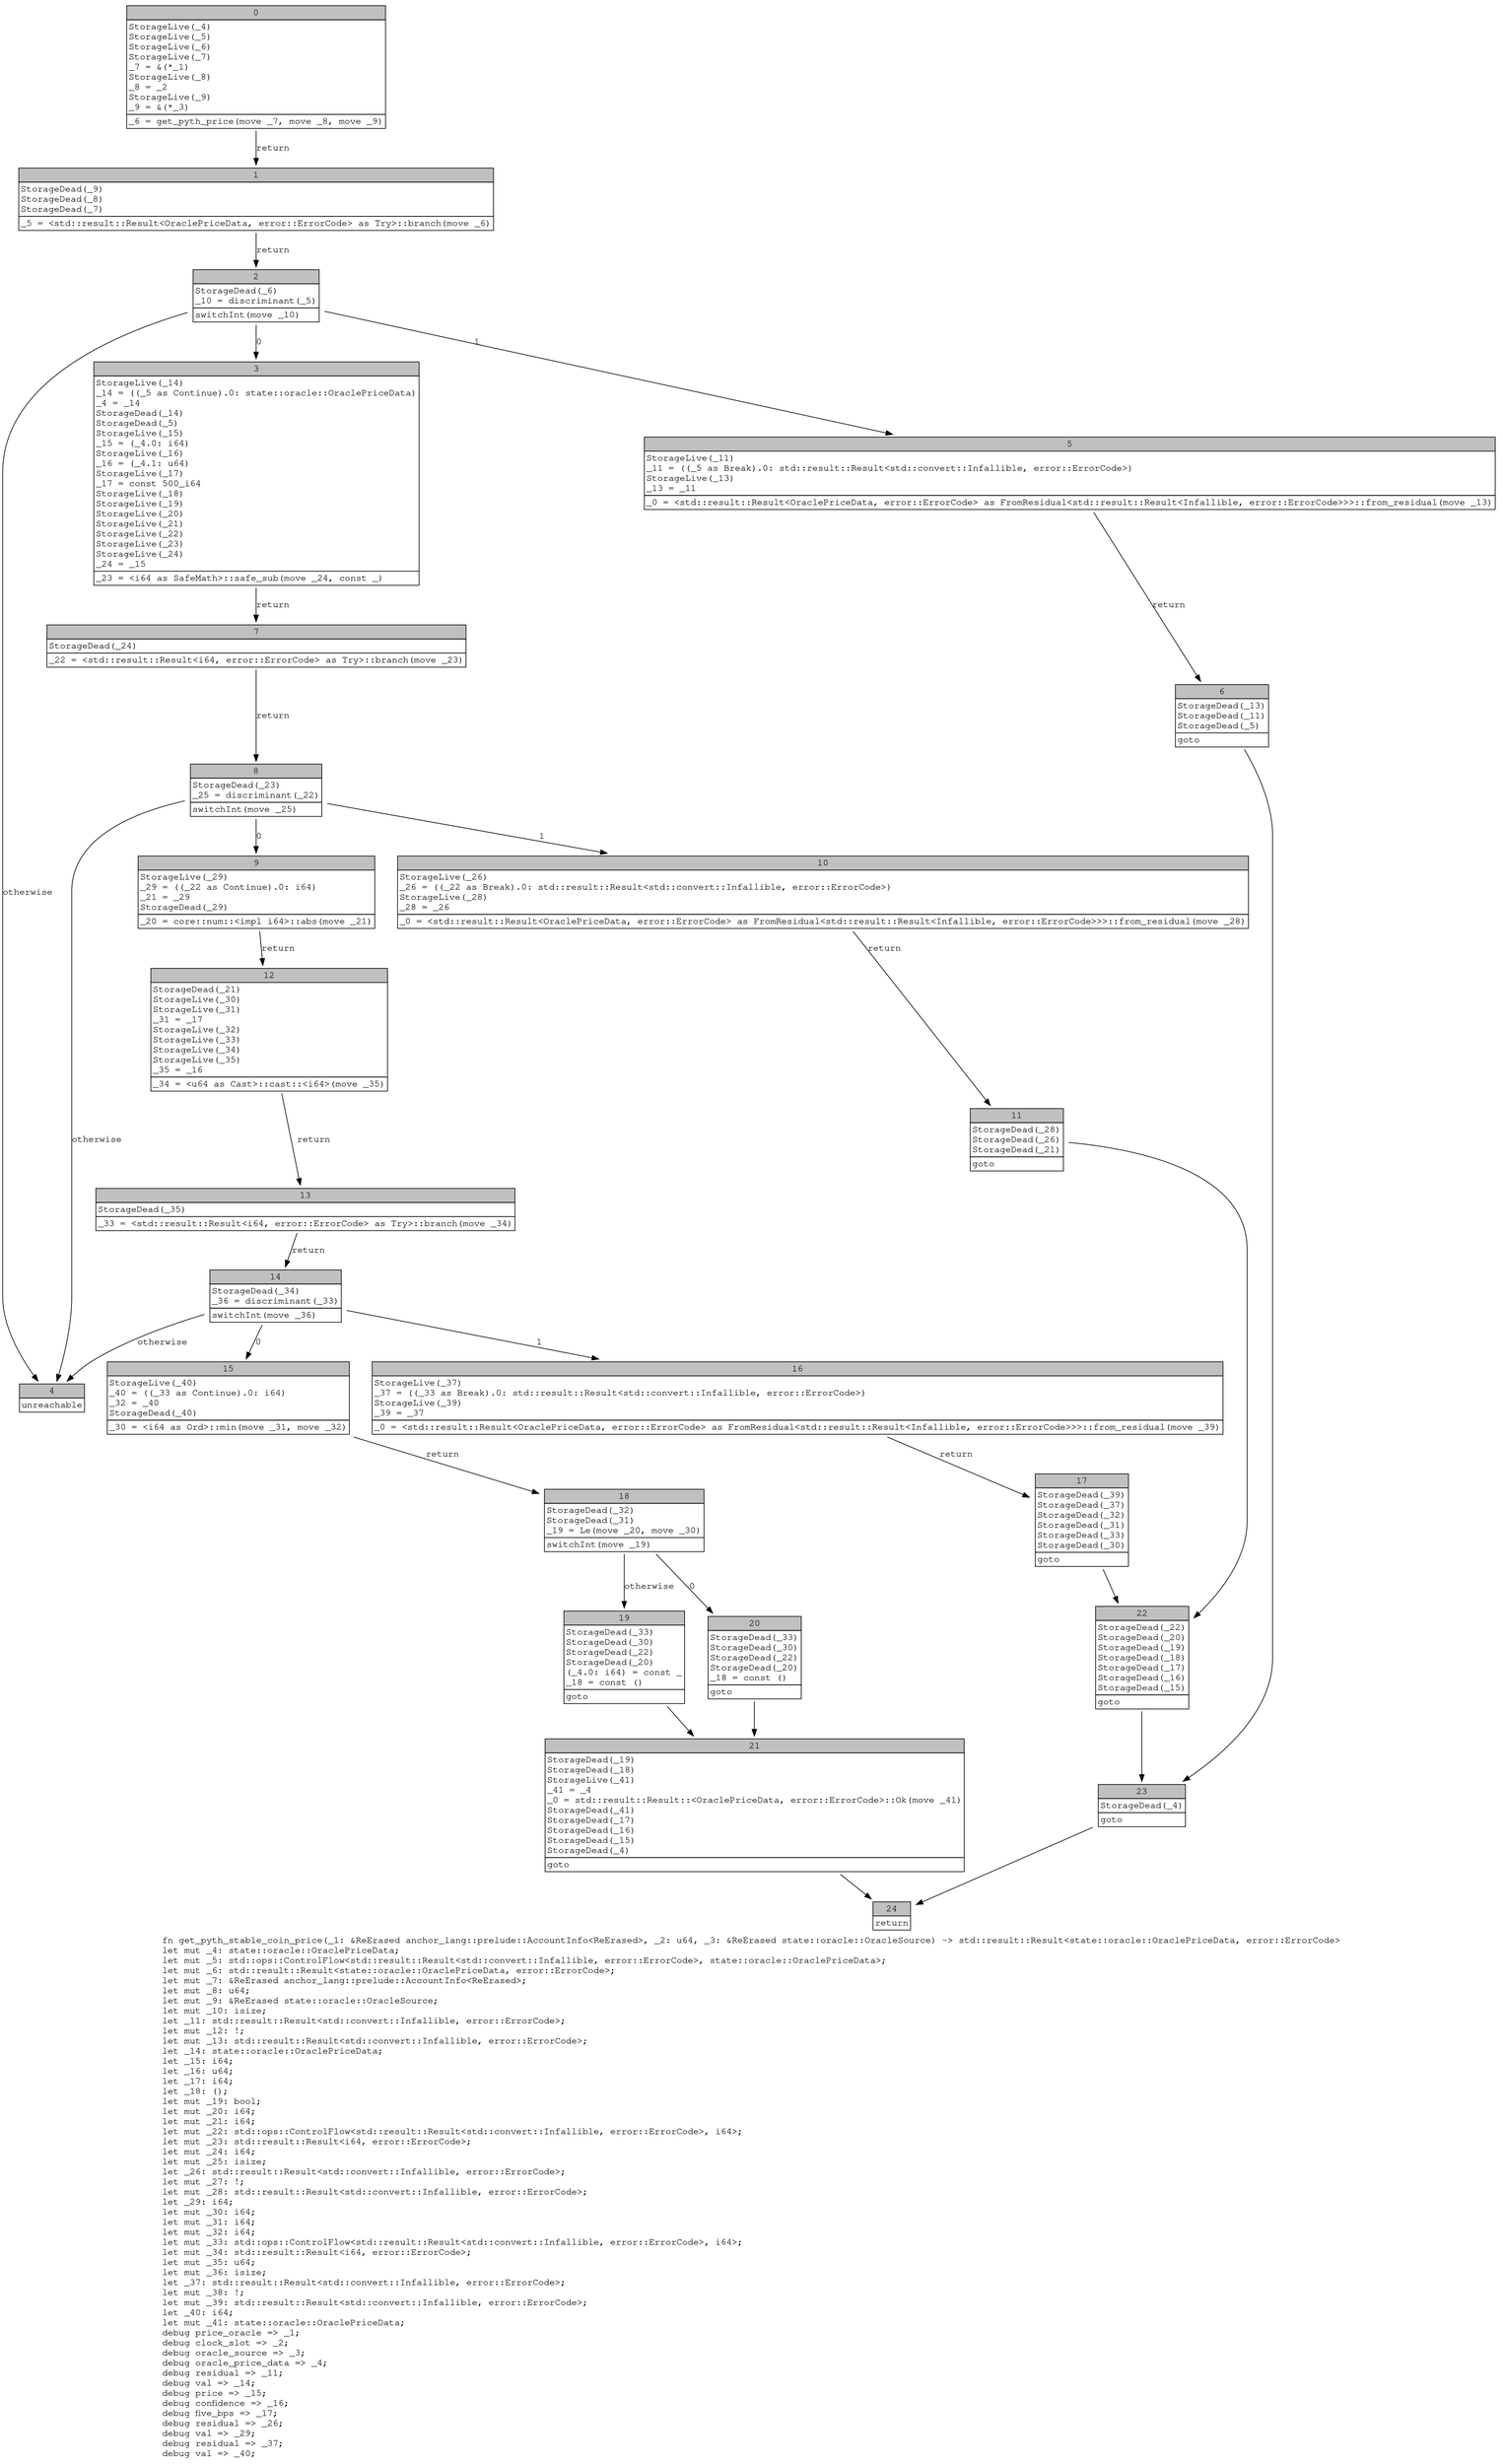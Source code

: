digraph Mir_0_3525 {
    graph [fontname="Courier, monospace"];
    node [fontname="Courier, monospace"];
    edge [fontname="Courier, monospace"];
    label=<fn get_pyth_stable_coin_price(_1: &amp;ReErased anchor_lang::prelude::AccountInfo&lt;ReErased&gt;, _2: u64, _3: &amp;ReErased state::oracle::OracleSource) -&gt; std::result::Result&lt;state::oracle::OraclePriceData, error::ErrorCode&gt;<br align="left"/>let mut _4: state::oracle::OraclePriceData;<br align="left"/>let mut _5: std::ops::ControlFlow&lt;std::result::Result&lt;std::convert::Infallible, error::ErrorCode&gt;, state::oracle::OraclePriceData&gt;;<br align="left"/>let mut _6: std::result::Result&lt;state::oracle::OraclePriceData, error::ErrorCode&gt;;<br align="left"/>let mut _7: &amp;ReErased anchor_lang::prelude::AccountInfo&lt;ReErased&gt;;<br align="left"/>let mut _8: u64;<br align="left"/>let mut _9: &amp;ReErased state::oracle::OracleSource;<br align="left"/>let mut _10: isize;<br align="left"/>let _11: std::result::Result&lt;std::convert::Infallible, error::ErrorCode&gt;;<br align="left"/>let mut _12: !;<br align="left"/>let mut _13: std::result::Result&lt;std::convert::Infallible, error::ErrorCode&gt;;<br align="left"/>let _14: state::oracle::OraclePriceData;<br align="left"/>let _15: i64;<br align="left"/>let _16: u64;<br align="left"/>let _17: i64;<br align="left"/>let _18: ();<br align="left"/>let mut _19: bool;<br align="left"/>let mut _20: i64;<br align="left"/>let mut _21: i64;<br align="left"/>let mut _22: std::ops::ControlFlow&lt;std::result::Result&lt;std::convert::Infallible, error::ErrorCode&gt;, i64&gt;;<br align="left"/>let mut _23: std::result::Result&lt;i64, error::ErrorCode&gt;;<br align="left"/>let mut _24: i64;<br align="left"/>let mut _25: isize;<br align="left"/>let _26: std::result::Result&lt;std::convert::Infallible, error::ErrorCode&gt;;<br align="left"/>let mut _27: !;<br align="left"/>let mut _28: std::result::Result&lt;std::convert::Infallible, error::ErrorCode&gt;;<br align="left"/>let _29: i64;<br align="left"/>let mut _30: i64;<br align="left"/>let mut _31: i64;<br align="left"/>let mut _32: i64;<br align="left"/>let mut _33: std::ops::ControlFlow&lt;std::result::Result&lt;std::convert::Infallible, error::ErrorCode&gt;, i64&gt;;<br align="left"/>let mut _34: std::result::Result&lt;i64, error::ErrorCode&gt;;<br align="left"/>let mut _35: u64;<br align="left"/>let mut _36: isize;<br align="left"/>let _37: std::result::Result&lt;std::convert::Infallible, error::ErrorCode&gt;;<br align="left"/>let mut _38: !;<br align="left"/>let mut _39: std::result::Result&lt;std::convert::Infallible, error::ErrorCode&gt;;<br align="left"/>let _40: i64;<br align="left"/>let mut _41: state::oracle::OraclePriceData;<br align="left"/>debug price_oracle =&gt; _1;<br align="left"/>debug clock_slot =&gt; _2;<br align="left"/>debug oracle_source =&gt; _3;<br align="left"/>debug oracle_price_data =&gt; _4;<br align="left"/>debug residual =&gt; _11;<br align="left"/>debug val =&gt; _14;<br align="left"/>debug price =&gt; _15;<br align="left"/>debug confidence =&gt; _16;<br align="left"/>debug five_bps =&gt; _17;<br align="left"/>debug residual =&gt; _26;<br align="left"/>debug val =&gt; _29;<br align="left"/>debug residual =&gt; _37;<br align="left"/>debug val =&gt; _40;<br align="left"/>>;
    bb0__0_3525 [shape="none", label=<<table border="0" cellborder="1" cellspacing="0"><tr><td bgcolor="gray" align="center" colspan="1">0</td></tr><tr><td align="left" balign="left">StorageLive(_4)<br/>StorageLive(_5)<br/>StorageLive(_6)<br/>StorageLive(_7)<br/>_7 = &amp;(*_1)<br/>StorageLive(_8)<br/>_8 = _2<br/>StorageLive(_9)<br/>_9 = &amp;(*_3)<br/></td></tr><tr><td align="left">_6 = get_pyth_price(move _7, move _8, move _9)</td></tr></table>>];
    bb1__0_3525 [shape="none", label=<<table border="0" cellborder="1" cellspacing="0"><tr><td bgcolor="gray" align="center" colspan="1">1</td></tr><tr><td align="left" balign="left">StorageDead(_9)<br/>StorageDead(_8)<br/>StorageDead(_7)<br/></td></tr><tr><td align="left">_5 = &lt;std::result::Result&lt;OraclePriceData, error::ErrorCode&gt; as Try&gt;::branch(move _6)</td></tr></table>>];
    bb2__0_3525 [shape="none", label=<<table border="0" cellborder="1" cellspacing="0"><tr><td bgcolor="gray" align="center" colspan="1">2</td></tr><tr><td align="left" balign="left">StorageDead(_6)<br/>_10 = discriminant(_5)<br/></td></tr><tr><td align="left">switchInt(move _10)</td></tr></table>>];
    bb3__0_3525 [shape="none", label=<<table border="0" cellborder="1" cellspacing="0"><tr><td bgcolor="gray" align="center" colspan="1">3</td></tr><tr><td align="left" balign="left">StorageLive(_14)<br/>_14 = ((_5 as Continue).0: state::oracle::OraclePriceData)<br/>_4 = _14<br/>StorageDead(_14)<br/>StorageDead(_5)<br/>StorageLive(_15)<br/>_15 = (_4.0: i64)<br/>StorageLive(_16)<br/>_16 = (_4.1: u64)<br/>StorageLive(_17)<br/>_17 = const 500_i64<br/>StorageLive(_18)<br/>StorageLive(_19)<br/>StorageLive(_20)<br/>StorageLive(_21)<br/>StorageLive(_22)<br/>StorageLive(_23)<br/>StorageLive(_24)<br/>_24 = _15<br/></td></tr><tr><td align="left">_23 = &lt;i64 as SafeMath&gt;::safe_sub(move _24, const _)</td></tr></table>>];
    bb4__0_3525 [shape="none", label=<<table border="0" cellborder="1" cellspacing="0"><tr><td bgcolor="gray" align="center" colspan="1">4</td></tr><tr><td align="left">unreachable</td></tr></table>>];
    bb5__0_3525 [shape="none", label=<<table border="0" cellborder="1" cellspacing="0"><tr><td bgcolor="gray" align="center" colspan="1">5</td></tr><tr><td align="left" balign="left">StorageLive(_11)<br/>_11 = ((_5 as Break).0: std::result::Result&lt;std::convert::Infallible, error::ErrorCode&gt;)<br/>StorageLive(_13)<br/>_13 = _11<br/></td></tr><tr><td align="left">_0 = &lt;std::result::Result&lt;OraclePriceData, error::ErrorCode&gt; as FromResidual&lt;std::result::Result&lt;Infallible, error::ErrorCode&gt;&gt;&gt;::from_residual(move _13)</td></tr></table>>];
    bb6__0_3525 [shape="none", label=<<table border="0" cellborder="1" cellspacing="0"><tr><td bgcolor="gray" align="center" colspan="1">6</td></tr><tr><td align="left" balign="left">StorageDead(_13)<br/>StorageDead(_11)<br/>StorageDead(_5)<br/></td></tr><tr><td align="left">goto</td></tr></table>>];
    bb7__0_3525 [shape="none", label=<<table border="0" cellborder="1" cellspacing="0"><tr><td bgcolor="gray" align="center" colspan="1">7</td></tr><tr><td align="left" balign="left">StorageDead(_24)<br/></td></tr><tr><td align="left">_22 = &lt;std::result::Result&lt;i64, error::ErrorCode&gt; as Try&gt;::branch(move _23)</td></tr></table>>];
    bb8__0_3525 [shape="none", label=<<table border="0" cellborder="1" cellspacing="0"><tr><td bgcolor="gray" align="center" colspan="1">8</td></tr><tr><td align="left" balign="left">StorageDead(_23)<br/>_25 = discriminant(_22)<br/></td></tr><tr><td align="left">switchInt(move _25)</td></tr></table>>];
    bb9__0_3525 [shape="none", label=<<table border="0" cellborder="1" cellspacing="0"><tr><td bgcolor="gray" align="center" colspan="1">9</td></tr><tr><td align="left" balign="left">StorageLive(_29)<br/>_29 = ((_22 as Continue).0: i64)<br/>_21 = _29<br/>StorageDead(_29)<br/></td></tr><tr><td align="left">_20 = core::num::&lt;impl i64&gt;::abs(move _21)</td></tr></table>>];
    bb10__0_3525 [shape="none", label=<<table border="0" cellborder="1" cellspacing="0"><tr><td bgcolor="gray" align="center" colspan="1">10</td></tr><tr><td align="left" balign="left">StorageLive(_26)<br/>_26 = ((_22 as Break).0: std::result::Result&lt;std::convert::Infallible, error::ErrorCode&gt;)<br/>StorageLive(_28)<br/>_28 = _26<br/></td></tr><tr><td align="left">_0 = &lt;std::result::Result&lt;OraclePriceData, error::ErrorCode&gt; as FromResidual&lt;std::result::Result&lt;Infallible, error::ErrorCode&gt;&gt;&gt;::from_residual(move _28)</td></tr></table>>];
    bb11__0_3525 [shape="none", label=<<table border="0" cellborder="1" cellspacing="0"><tr><td bgcolor="gray" align="center" colspan="1">11</td></tr><tr><td align="left" balign="left">StorageDead(_28)<br/>StorageDead(_26)<br/>StorageDead(_21)<br/></td></tr><tr><td align="left">goto</td></tr></table>>];
    bb12__0_3525 [shape="none", label=<<table border="0" cellborder="1" cellspacing="0"><tr><td bgcolor="gray" align="center" colspan="1">12</td></tr><tr><td align="left" balign="left">StorageDead(_21)<br/>StorageLive(_30)<br/>StorageLive(_31)<br/>_31 = _17<br/>StorageLive(_32)<br/>StorageLive(_33)<br/>StorageLive(_34)<br/>StorageLive(_35)<br/>_35 = _16<br/></td></tr><tr><td align="left">_34 = &lt;u64 as Cast&gt;::cast::&lt;i64&gt;(move _35)</td></tr></table>>];
    bb13__0_3525 [shape="none", label=<<table border="0" cellborder="1" cellspacing="0"><tr><td bgcolor="gray" align="center" colspan="1">13</td></tr><tr><td align="left" balign="left">StorageDead(_35)<br/></td></tr><tr><td align="left">_33 = &lt;std::result::Result&lt;i64, error::ErrorCode&gt; as Try&gt;::branch(move _34)</td></tr></table>>];
    bb14__0_3525 [shape="none", label=<<table border="0" cellborder="1" cellspacing="0"><tr><td bgcolor="gray" align="center" colspan="1">14</td></tr><tr><td align="left" balign="left">StorageDead(_34)<br/>_36 = discriminant(_33)<br/></td></tr><tr><td align="left">switchInt(move _36)</td></tr></table>>];
    bb15__0_3525 [shape="none", label=<<table border="0" cellborder="1" cellspacing="0"><tr><td bgcolor="gray" align="center" colspan="1">15</td></tr><tr><td align="left" balign="left">StorageLive(_40)<br/>_40 = ((_33 as Continue).0: i64)<br/>_32 = _40<br/>StorageDead(_40)<br/></td></tr><tr><td align="left">_30 = &lt;i64 as Ord&gt;::min(move _31, move _32)</td></tr></table>>];
    bb16__0_3525 [shape="none", label=<<table border="0" cellborder="1" cellspacing="0"><tr><td bgcolor="gray" align="center" colspan="1">16</td></tr><tr><td align="left" balign="left">StorageLive(_37)<br/>_37 = ((_33 as Break).0: std::result::Result&lt;std::convert::Infallible, error::ErrorCode&gt;)<br/>StorageLive(_39)<br/>_39 = _37<br/></td></tr><tr><td align="left">_0 = &lt;std::result::Result&lt;OraclePriceData, error::ErrorCode&gt; as FromResidual&lt;std::result::Result&lt;Infallible, error::ErrorCode&gt;&gt;&gt;::from_residual(move _39)</td></tr></table>>];
    bb17__0_3525 [shape="none", label=<<table border="0" cellborder="1" cellspacing="0"><tr><td bgcolor="gray" align="center" colspan="1">17</td></tr><tr><td align="left" balign="left">StorageDead(_39)<br/>StorageDead(_37)<br/>StorageDead(_32)<br/>StorageDead(_31)<br/>StorageDead(_33)<br/>StorageDead(_30)<br/></td></tr><tr><td align="left">goto</td></tr></table>>];
    bb18__0_3525 [shape="none", label=<<table border="0" cellborder="1" cellspacing="0"><tr><td bgcolor="gray" align="center" colspan="1">18</td></tr><tr><td align="left" balign="left">StorageDead(_32)<br/>StorageDead(_31)<br/>_19 = Le(move _20, move _30)<br/></td></tr><tr><td align="left">switchInt(move _19)</td></tr></table>>];
    bb19__0_3525 [shape="none", label=<<table border="0" cellborder="1" cellspacing="0"><tr><td bgcolor="gray" align="center" colspan="1">19</td></tr><tr><td align="left" balign="left">StorageDead(_33)<br/>StorageDead(_30)<br/>StorageDead(_22)<br/>StorageDead(_20)<br/>(_4.0: i64) = const _<br/>_18 = const ()<br/></td></tr><tr><td align="left">goto</td></tr></table>>];
    bb20__0_3525 [shape="none", label=<<table border="0" cellborder="1" cellspacing="0"><tr><td bgcolor="gray" align="center" colspan="1">20</td></tr><tr><td align="left" balign="left">StorageDead(_33)<br/>StorageDead(_30)<br/>StorageDead(_22)<br/>StorageDead(_20)<br/>_18 = const ()<br/></td></tr><tr><td align="left">goto</td></tr></table>>];
    bb21__0_3525 [shape="none", label=<<table border="0" cellborder="1" cellspacing="0"><tr><td bgcolor="gray" align="center" colspan="1">21</td></tr><tr><td align="left" balign="left">StorageDead(_19)<br/>StorageDead(_18)<br/>StorageLive(_41)<br/>_41 = _4<br/>_0 = std::result::Result::&lt;OraclePriceData, error::ErrorCode&gt;::Ok(move _41)<br/>StorageDead(_41)<br/>StorageDead(_17)<br/>StorageDead(_16)<br/>StorageDead(_15)<br/>StorageDead(_4)<br/></td></tr><tr><td align="left">goto</td></tr></table>>];
    bb22__0_3525 [shape="none", label=<<table border="0" cellborder="1" cellspacing="0"><tr><td bgcolor="gray" align="center" colspan="1">22</td></tr><tr><td align="left" balign="left">StorageDead(_22)<br/>StorageDead(_20)<br/>StorageDead(_19)<br/>StorageDead(_18)<br/>StorageDead(_17)<br/>StorageDead(_16)<br/>StorageDead(_15)<br/></td></tr><tr><td align="left">goto</td></tr></table>>];
    bb23__0_3525 [shape="none", label=<<table border="0" cellborder="1" cellspacing="0"><tr><td bgcolor="gray" align="center" colspan="1">23</td></tr><tr><td align="left" balign="left">StorageDead(_4)<br/></td></tr><tr><td align="left">goto</td></tr></table>>];
    bb24__0_3525 [shape="none", label=<<table border="0" cellborder="1" cellspacing="0"><tr><td bgcolor="gray" align="center" colspan="1">24</td></tr><tr><td align="left">return</td></tr></table>>];
    bb0__0_3525 -> bb1__0_3525 [label="return"];
    bb1__0_3525 -> bb2__0_3525 [label="return"];
    bb2__0_3525 -> bb3__0_3525 [label="0"];
    bb2__0_3525 -> bb5__0_3525 [label="1"];
    bb2__0_3525 -> bb4__0_3525 [label="otherwise"];
    bb3__0_3525 -> bb7__0_3525 [label="return"];
    bb5__0_3525 -> bb6__0_3525 [label="return"];
    bb6__0_3525 -> bb23__0_3525 [label=""];
    bb7__0_3525 -> bb8__0_3525 [label="return"];
    bb8__0_3525 -> bb9__0_3525 [label="0"];
    bb8__0_3525 -> bb10__0_3525 [label="1"];
    bb8__0_3525 -> bb4__0_3525 [label="otherwise"];
    bb9__0_3525 -> bb12__0_3525 [label="return"];
    bb10__0_3525 -> bb11__0_3525 [label="return"];
    bb11__0_3525 -> bb22__0_3525 [label=""];
    bb12__0_3525 -> bb13__0_3525 [label="return"];
    bb13__0_3525 -> bb14__0_3525 [label="return"];
    bb14__0_3525 -> bb15__0_3525 [label="0"];
    bb14__0_3525 -> bb16__0_3525 [label="1"];
    bb14__0_3525 -> bb4__0_3525 [label="otherwise"];
    bb15__0_3525 -> bb18__0_3525 [label="return"];
    bb16__0_3525 -> bb17__0_3525 [label="return"];
    bb17__0_3525 -> bb22__0_3525 [label=""];
    bb18__0_3525 -> bb20__0_3525 [label="0"];
    bb18__0_3525 -> bb19__0_3525 [label="otherwise"];
    bb19__0_3525 -> bb21__0_3525 [label=""];
    bb20__0_3525 -> bb21__0_3525 [label=""];
    bb21__0_3525 -> bb24__0_3525 [label=""];
    bb22__0_3525 -> bb23__0_3525 [label=""];
    bb23__0_3525 -> bb24__0_3525 [label=""];
}
